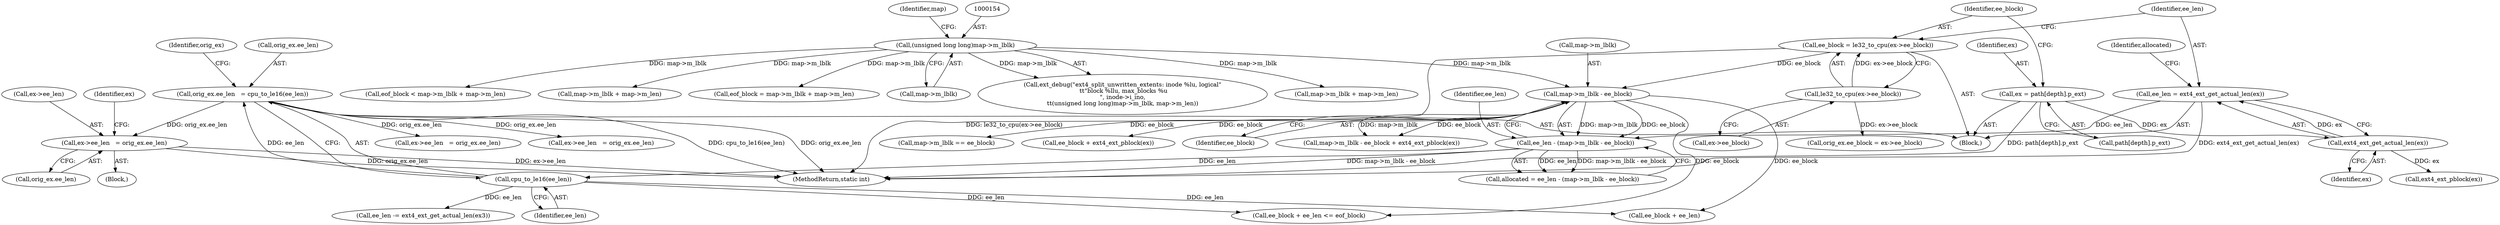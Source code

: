 digraph "0_linux_667eff35a1f56fa74ce98a0c7c29a40adc1ba4e3_0@pointer" {
"1000410" [label="(Call,ex->ee_len   = orig_ex.ee_len)"];
"1000249" [label="(Call,orig_ex.ee_len   = cpu_to_le16(ee_len))"];
"1000253" [label="(Call,cpu_to_le16(ee_len))"];
"1000222" [label="(Call,ee_len - (map->m_lblk - ee_block))"];
"1000216" [label="(Call,ee_len = ext4_ext_get_actual_len(ex))"];
"1000218" [label="(Call,ext4_ext_get_actual_len(ex))"];
"1000203" [label="(Call,ex = path[depth].p_ext)"];
"1000224" [label="(Call,map->m_lblk - ee_block)"];
"1000153" [label="(Call,(unsigned long long)map->m_lblk)"];
"1000210" [label="(Call,ee_block = le32_to_cpu(ex->ee_block))"];
"1000212" [label="(Call,le32_to_cpu(ex->ee_block))"];
"1000603" [label="(Call,ex->ee_len   = orig_ex.ee_len)"];
"1000219" [label="(Identifier,ex)"];
"1000218" [label="(Call,ext4_ext_get_actual_len(ex))"];
"1000253" [label="(Call,cpu_to_le16(ee_len))"];
"1000217" [label="(Identifier,ee_len)"];
"1000221" [label="(Identifier,allocated)"];
"1000269" [label="(Call,map->m_lblk == ee_block)"];
"1000183" [label="(Call,map->m_lblk + map->m_len)"];
"1000213" [label="(Call,ex->ee_block)"];
"1000211" [label="(Identifier,ee_block)"];
"1000438" [label="(Call,ee_len -= ext4_ext_get_actual_len(ex3))"];
"1000254" [label="(Identifier,ee_len)"];
"1000216" [label="(Call,ee_len = ext4_ext_get_actual_len(ex))"];
"1000235" [label="(Call,ee_block + ext4_ext_pblock(ex))"];
"1000212" [label="(Call,le32_to_cpu(ex->ee_block))"];
"1000159" [label="(Identifier,map)"];
"1000203" [label="(Call,ex = path[depth].p_ext)"];
"1000418" [label="(Identifier,ex)"];
"1000224" [label="(Call,map->m_lblk - ee_block)"];
"1000262" [label="(Call,ee_block + ee_len <= eof_block)"];
"1000263" [label="(Call,ee_block + ee_len)"];
"1000210" [label="(Call,ee_block = le32_to_cpu(ex->ee_block))"];
"1000155" [label="(Call,map->m_lblk)"];
"1000411" [label="(Call,ex->ee_len)"];
"1000237" [label="(Call,ext4_ext_pblock(ex))"];
"1000414" [label="(Call,orig_ex.ee_len)"];
"1000220" [label="(Call,allocated = ee_len - (map->m_lblk - ee_block))"];
"1000242" [label="(Call,orig_ex.ee_block = ex->ee_block)"];
"1000410" [label="(Call,ex->ee_len   = orig_ex.ee_len)"];
"1000181" [label="(Call,eof_block < map->m_lblk + map->m_len)"];
"1000222" [label="(Call,ee_len - (map->m_lblk - ee_block))"];
"1000228" [label="(Identifier,ee_block)"];
"1000192" [label="(Call,map->m_lblk + map->m_len)"];
"1000223" [label="(Identifier,ee_len)"];
"1000190" [label="(Call,eof_block = map->m_lblk + map->m_len)"];
"1000231" [label="(Call,map->m_lblk - ee_block + ext4_ext_pblock(ex))"];
"1000225" [label="(Call,map->m_lblk)"];
"1000393" [label="(Block,)"];
"1000204" [label="(Identifier,ex)"];
"1000205" [label="(Call,path[depth].p_ext)"];
"1000257" [label="(Identifier,orig_ex)"];
"1000250" [label="(Call,orig_ex.ee_len)"];
"1000644" [label="(Call,ex->ee_len   = orig_ex.ee_len)"];
"1000121" [label="(Block,)"];
"1000666" [label="(MethodReturn,static int)"];
"1000148" [label="(Call,ext_debug(\"ext4_split_unwritten_extents: inode %lu, logical\"\n \t\t\"block %llu, max_blocks %u\n\", inode->i_ino,\n\t\t(unsigned long long)map->m_lblk, map->m_len))"];
"1000153" [label="(Call,(unsigned long long)map->m_lblk)"];
"1000249" [label="(Call,orig_ex.ee_len   = cpu_to_le16(ee_len))"];
"1000410" -> "1000393"  [label="AST: "];
"1000410" -> "1000414"  [label="CFG: "];
"1000411" -> "1000410"  [label="AST: "];
"1000414" -> "1000410"  [label="AST: "];
"1000418" -> "1000410"  [label="CFG: "];
"1000410" -> "1000666"  [label="DDG: ex->ee_len"];
"1000410" -> "1000666"  [label="DDG: orig_ex.ee_len"];
"1000249" -> "1000410"  [label="DDG: orig_ex.ee_len"];
"1000249" -> "1000121"  [label="AST: "];
"1000249" -> "1000253"  [label="CFG: "];
"1000250" -> "1000249"  [label="AST: "];
"1000253" -> "1000249"  [label="AST: "];
"1000257" -> "1000249"  [label="CFG: "];
"1000249" -> "1000666"  [label="DDG: cpu_to_le16(ee_len)"];
"1000249" -> "1000666"  [label="DDG: orig_ex.ee_len"];
"1000253" -> "1000249"  [label="DDG: ee_len"];
"1000249" -> "1000603"  [label="DDG: orig_ex.ee_len"];
"1000249" -> "1000644"  [label="DDG: orig_ex.ee_len"];
"1000253" -> "1000254"  [label="CFG: "];
"1000254" -> "1000253"  [label="AST: "];
"1000222" -> "1000253"  [label="DDG: ee_len"];
"1000253" -> "1000262"  [label="DDG: ee_len"];
"1000253" -> "1000263"  [label="DDG: ee_len"];
"1000253" -> "1000438"  [label="DDG: ee_len"];
"1000222" -> "1000220"  [label="AST: "];
"1000222" -> "1000224"  [label="CFG: "];
"1000223" -> "1000222"  [label="AST: "];
"1000224" -> "1000222"  [label="AST: "];
"1000220" -> "1000222"  [label="CFG: "];
"1000222" -> "1000666"  [label="DDG: map->m_lblk - ee_block"];
"1000222" -> "1000220"  [label="DDG: ee_len"];
"1000222" -> "1000220"  [label="DDG: map->m_lblk - ee_block"];
"1000216" -> "1000222"  [label="DDG: ee_len"];
"1000224" -> "1000222"  [label="DDG: map->m_lblk"];
"1000224" -> "1000222"  [label="DDG: ee_block"];
"1000216" -> "1000121"  [label="AST: "];
"1000216" -> "1000218"  [label="CFG: "];
"1000217" -> "1000216"  [label="AST: "];
"1000218" -> "1000216"  [label="AST: "];
"1000221" -> "1000216"  [label="CFG: "];
"1000216" -> "1000666"  [label="DDG: ext4_ext_get_actual_len(ex)"];
"1000218" -> "1000216"  [label="DDG: ex"];
"1000218" -> "1000219"  [label="CFG: "];
"1000219" -> "1000218"  [label="AST: "];
"1000203" -> "1000218"  [label="DDG: ex"];
"1000218" -> "1000237"  [label="DDG: ex"];
"1000203" -> "1000121"  [label="AST: "];
"1000203" -> "1000205"  [label="CFG: "];
"1000204" -> "1000203"  [label="AST: "];
"1000205" -> "1000203"  [label="AST: "];
"1000211" -> "1000203"  [label="CFG: "];
"1000203" -> "1000666"  [label="DDG: path[depth].p_ext"];
"1000224" -> "1000228"  [label="CFG: "];
"1000225" -> "1000224"  [label="AST: "];
"1000228" -> "1000224"  [label="AST: "];
"1000153" -> "1000224"  [label="DDG: map->m_lblk"];
"1000210" -> "1000224"  [label="DDG: ee_block"];
"1000224" -> "1000231"  [label="DDG: map->m_lblk"];
"1000224" -> "1000231"  [label="DDG: ee_block"];
"1000224" -> "1000235"  [label="DDG: ee_block"];
"1000224" -> "1000262"  [label="DDG: ee_block"];
"1000224" -> "1000263"  [label="DDG: ee_block"];
"1000224" -> "1000269"  [label="DDG: ee_block"];
"1000153" -> "1000148"  [label="AST: "];
"1000153" -> "1000155"  [label="CFG: "];
"1000154" -> "1000153"  [label="AST: "];
"1000155" -> "1000153"  [label="AST: "];
"1000159" -> "1000153"  [label="CFG: "];
"1000153" -> "1000148"  [label="DDG: map->m_lblk"];
"1000153" -> "1000181"  [label="DDG: map->m_lblk"];
"1000153" -> "1000183"  [label="DDG: map->m_lblk"];
"1000153" -> "1000190"  [label="DDG: map->m_lblk"];
"1000153" -> "1000192"  [label="DDG: map->m_lblk"];
"1000210" -> "1000121"  [label="AST: "];
"1000210" -> "1000212"  [label="CFG: "];
"1000211" -> "1000210"  [label="AST: "];
"1000212" -> "1000210"  [label="AST: "];
"1000217" -> "1000210"  [label="CFG: "];
"1000210" -> "1000666"  [label="DDG: le32_to_cpu(ex->ee_block)"];
"1000212" -> "1000210"  [label="DDG: ex->ee_block"];
"1000212" -> "1000213"  [label="CFG: "];
"1000213" -> "1000212"  [label="AST: "];
"1000212" -> "1000242"  [label="DDG: ex->ee_block"];
}
